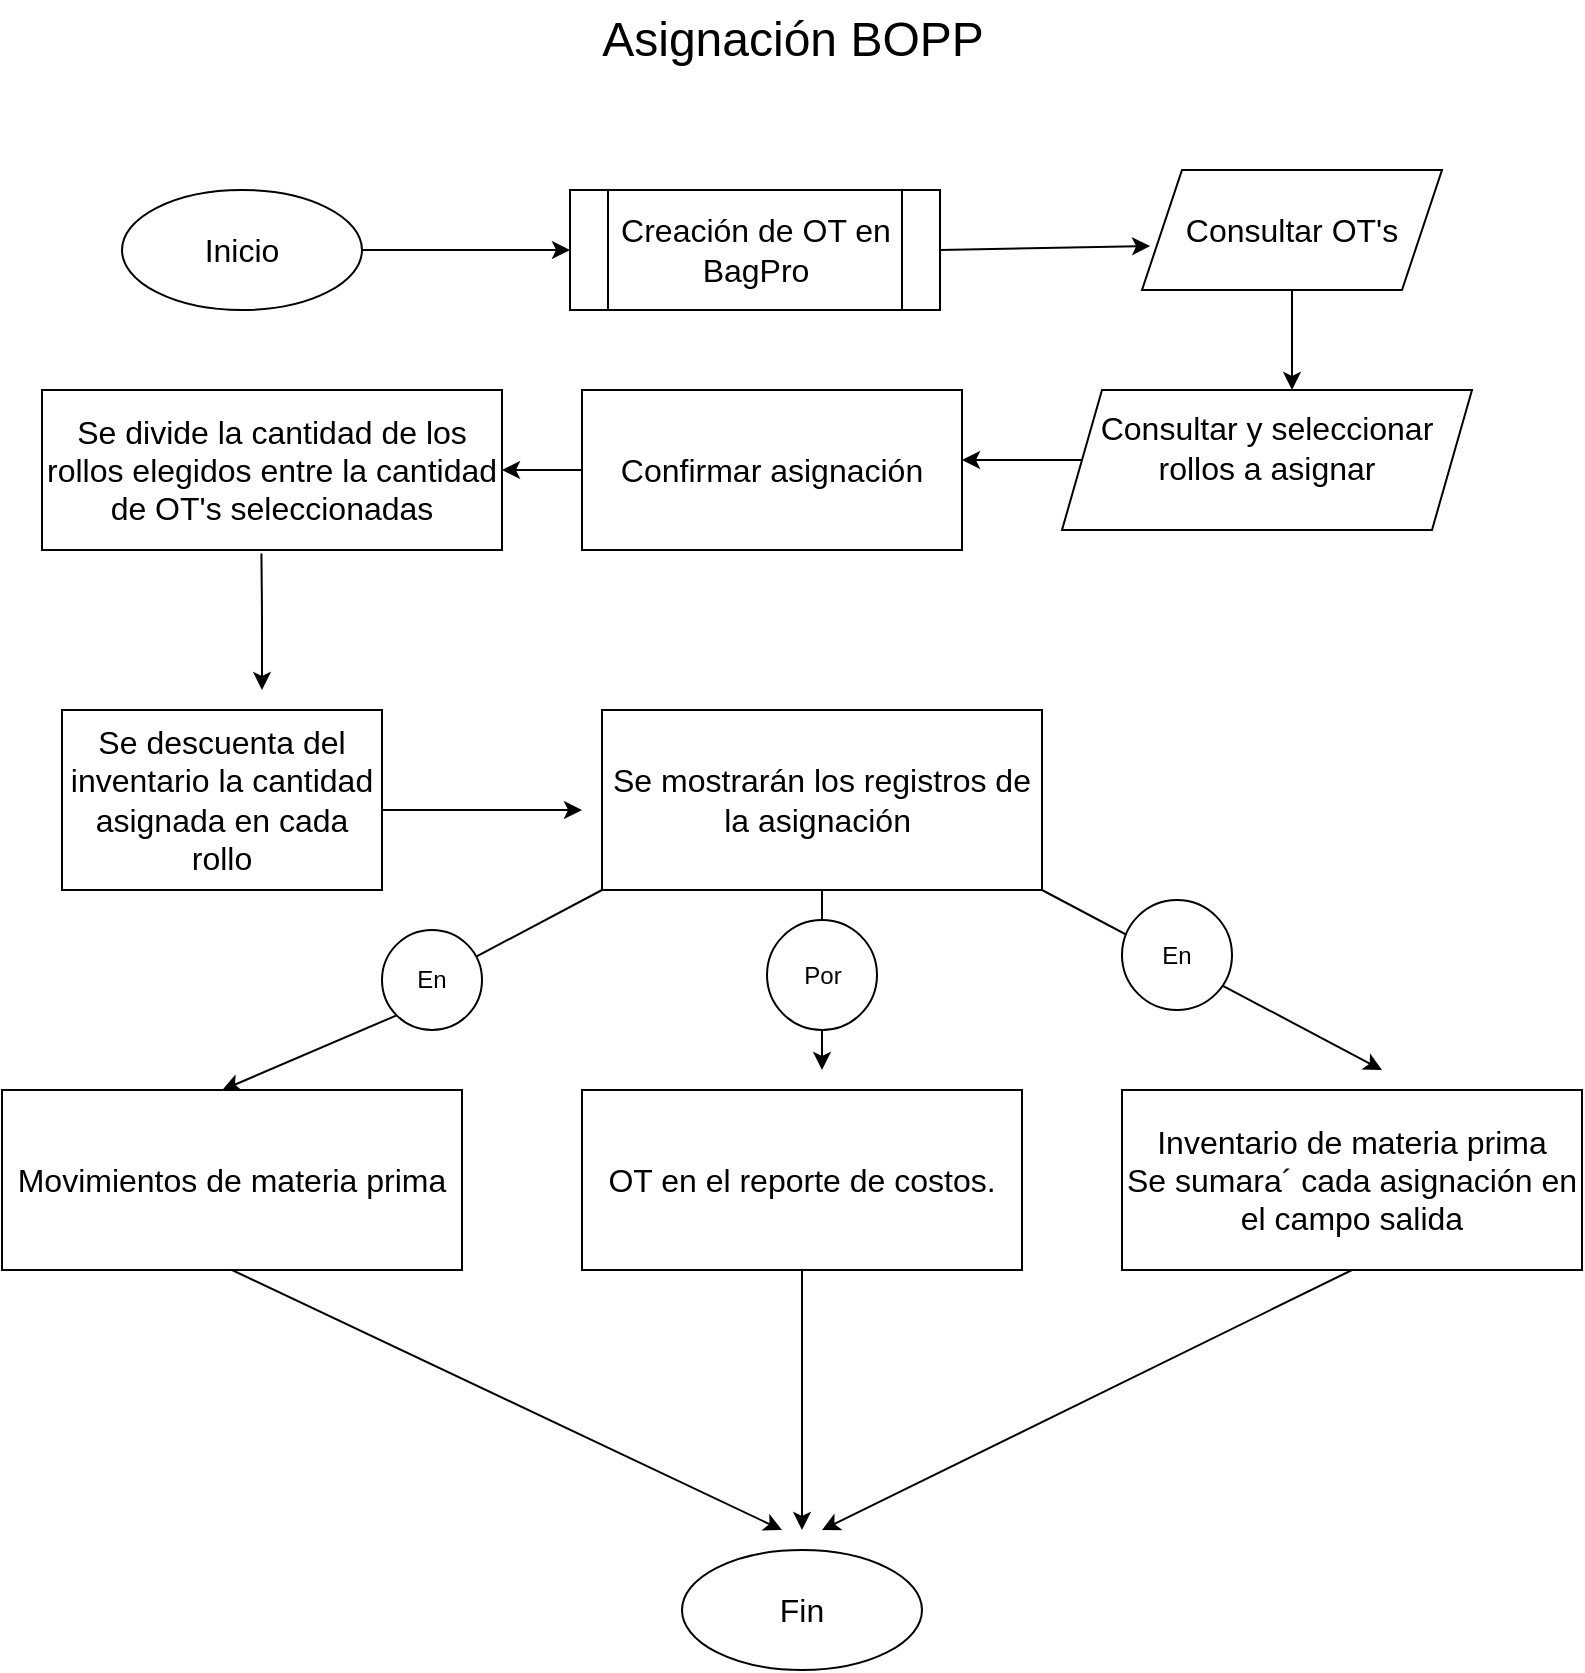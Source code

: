 <mxfile>
    <diagram id="N7pTSZQTABY566KgEg4o" name="Page-1">
        <mxGraphModel dx="1086" dy="678" grid="1" gridSize="10" guides="1" tooltips="1" connect="1" arrows="1" fold="1" page="1" pageScale="1" pageWidth="850" pageHeight="1100" math="0" shadow="0">
            <root>
                <mxCell id="0"/>
                <mxCell id="1" parent="0"/>
                <mxCell id="2" value="Asignación BOPP" style="text;html=1;align=center;verticalAlign=middle;resizable=0;points=[];autosize=1;strokeColor=none;fillColor=none;fontSize=24;" parent="1" vertex="1">
                    <mxGeometry x="320" y="35" width="210" height="40" as="geometry"/>
                </mxCell>
                <mxCell id="7" style="edgeStyle=none;html=1;exitX=1;exitY=0.5;exitDx=0;exitDy=0;entryX=0;entryY=0.5;entryDx=0;entryDy=0;fontSize=16;" parent="1" source="3" target="6" edge="1">
                    <mxGeometry relative="1" as="geometry">
                        <mxPoint x="264" y="160" as="sourcePoint"/>
                    </mxGeometry>
                </mxCell>
                <mxCell id="3" value="Inicio" style="ellipse;whiteSpace=wrap;html=1;fontSize=16;" parent="1" vertex="1">
                    <mxGeometry x="90" y="130" width="120" height="60" as="geometry"/>
                </mxCell>
                <mxCell id="8" style="edgeStyle=none;html=1;exitX=1;exitY=0.5;exitDx=0;exitDy=0;fontSize=16;entryX=0.027;entryY=0.633;entryDx=0;entryDy=0;entryPerimeter=0;" parent="1" source="6" target="9" edge="1">
                    <mxGeometry relative="1" as="geometry">
                        <mxPoint x="554" y="160" as="targetPoint"/>
                    </mxGeometry>
                </mxCell>
                <mxCell id="6" value="Creación de OT en BagPro" style="shape=process;whiteSpace=wrap;html=1;backgroundOutline=1;fontSize=16;" parent="1" vertex="1">
                    <mxGeometry x="314" y="130" width="185" height="60" as="geometry"/>
                </mxCell>
                <mxCell id="13" style="edgeStyle=none;html=1;exitX=0.5;exitY=1;exitDx=0;exitDy=0;fontSize=16;" parent="1" source="9" edge="1">
                    <mxGeometry relative="1" as="geometry">
                        <mxPoint x="675" y="230" as="targetPoint"/>
                    </mxGeometry>
                </mxCell>
                <mxCell id="9" value="&lt;br&gt;Consultar OT's&lt;br&gt;&amp;nbsp;" style="shape=parallelogram;perimeter=parallelogramPerimeter;whiteSpace=wrap;html=1;fixedSize=1;fontSize=16;" parent="1" vertex="1">
                    <mxGeometry x="600" y="120" width="150" height="60" as="geometry"/>
                </mxCell>
                <mxCell id="18" style="edgeStyle=none;html=1;exitX=0;exitY=0.5;exitDx=0;exitDy=0;fontSize=16;" parent="1" source="12" edge="1">
                    <mxGeometry relative="1" as="geometry">
                        <mxPoint x="510" y="265" as="targetPoint"/>
                    </mxGeometry>
                </mxCell>
                <mxCell id="12" value="Consultar y seleccionar rollos a asignar&lt;br&gt;&amp;nbsp;" style="shape=parallelogram;perimeter=parallelogramPerimeter;whiteSpace=wrap;html=1;fixedSize=1;fontSize=16;verticalAlign=bottom;" parent="1" vertex="1">
                    <mxGeometry x="560" y="230" width="205" height="70" as="geometry"/>
                </mxCell>
                <mxCell id="16" style="edgeStyle=none;html=1;exitX=0.477;exitY=1.022;exitDx=0;exitDy=0;fontSize=16;exitPerimeter=0;" parent="1" source="15" edge="1">
                    <mxGeometry relative="1" as="geometry">
                        <mxPoint x="160" y="380" as="targetPoint"/>
                        <Array as="points">
                            <mxPoint x="160" y="340"/>
                        </Array>
                    </mxGeometry>
                </mxCell>
                <mxCell id="15" value="Se divide la cantidad de los rollos elegidos entre la cantidad de OT's seleccionadas" style="rounded=0;whiteSpace=wrap;html=1;fontSize=16;" parent="1" vertex="1">
                    <mxGeometry x="50" y="230" width="230" height="80" as="geometry"/>
                </mxCell>
                <mxCell id="20" style="edgeStyle=none;html=1;fontSize=16;" parent="1" edge="1">
                    <mxGeometry relative="1" as="geometry">
                        <mxPoint x="320" y="440" as="targetPoint"/>
                        <mxPoint x="220" y="440" as="sourcePoint"/>
                    </mxGeometry>
                </mxCell>
                <mxCell id="27" style="edgeStyle=none;html=1;exitX=0.5;exitY=1;exitDx=0;exitDy=0;fontSize=16;" parent="1" source="22" edge="1">
                    <mxGeometry relative="1" as="geometry">
                        <mxPoint x="440" y="570" as="targetPoint"/>
                    </mxGeometry>
                </mxCell>
                <mxCell id="29" style="edgeStyle=none;html=1;fontSize=16;exitX=0;exitY=1;exitDx=0;exitDy=0;startArrow=none;" parent="1" source="38" edge="1">
                    <mxGeometry relative="1" as="geometry">
                        <mxPoint x="140.143" y="580" as="targetPoint"/>
                        <mxPoint x="290" y="480" as="sourcePoint"/>
                    </mxGeometry>
                </mxCell>
                <mxCell id="17" value="Se descuenta del inventario la cantidad asignada en cada rollo" style="rounded=0;whiteSpace=wrap;html=1;fontSize=16;" parent="1" vertex="1">
                    <mxGeometry x="60" y="390" width="160" height="90" as="geometry"/>
                </mxCell>
                <mxCell id="31" style="edgeStyle=none;html=1;exitX=1;exitY=1;exitDx=0;exitDy=0;fontSize=16;" parent="1" source="22" edge="1">
                    <mxGeometry relative="1" as="geometry">
                        <mxPoint x="720" y="570" as="targetPoint"/>
                    </mxGeometry>
                </mxCell>
                <mxCell id="22" value="Se mostrarán los registros de la asignación&amp;nbsp;" style="rounded=0;whiteSpace=wrap;html=1;fontSize=16;" parent="1" vertex="1">
                    <mxGeometry x="330" y="390" width="220" height="90" as="geometry"/>
                </mxCell>
                <mxCell id="25" style="edgeStyle=none;html=1;exitX=0;exitY=0.5;exitDx=0;exitDy=0;fontSize=16;entryX=1;entryY=0.5;entryDx=0;entryDy=0;" parent="1" source="24" target="15" edge="1">
                    <mxGeometry relative="1" as="geometry">
                        <mxPoint x="290" y="270" as="targetPoint"/>
                    </mxGeometry>
                </mxCell>
                <mxCell id="24" value="Confirmar asignación" style="rounded=0;whiteSpace=wrap;html=1;fontSize=16;" parent="1" vertex="1">
                    <mxGeometry x="320" y="230" width="190" height="80" as="geometry"/>
                </mxCell>
                <mxCell id="34" style="edgeStyle=none;html=1;exitX=0.5;exitY=1;exitDx=0;exitDy=0;" edge="1" parent="1" source="28">
                    <mxGeometry relative="1" as="geometry">
                        <mxPoint x="430" y="800" as="targetPoint"/>
                    </mxGeometry>
                </mxCell>
                <mxCell id="28" value="OT en el reporte de costos." style="rounded=0;whiteSpace=wrap;html=1;fontSize=16;" parent="1" vertex="1">
                    <mxGeometry x="320" y="580" width="220" height="90" as="geometry"/>
                </mxCell>
                <mxCell id="33" style="edgeStyle=none;html=1;exitX=0.5;exitY=1;exitDx=0;exitDy=0;" edge="1" parent="1" source="30">
                    <mxGeometry relative="1" as="geometry">
                        <mxPoint x="420" y="800" as="targetPoint"/>
                    </mxGeometry>
                </mxCell>
                <mxCell id="30" value="Movimientos de materia prima" style="rounded=0;whiteSpace=wrap;html=1;fontSize=16;" parent="1" vertex="1">
                    <mxGeometry x="30" y="580" width="230" height="90" as="geometry"/>
                </mxCell>
                <mxCell id="35" style="edgeStyle=none;html=1;exitX=0.5;exitY=1;exitDx=0;exitDy=0;" edge="1" parent="1" source="32">
                    <mxGeometry relative="1" as="geometry">
                        <mxPoint x="440" y="800" as="targetPoint"/>
                    </mxGeometry>
                </mxCell>
                <mxCell id="32" value="Inventario de materia prima&lt;br&gt;Se sumara´ cada asignación en el campo salida" style="rounded=0;whiteSpace=wrap;html=1;fontSize=16;" parent="1" vertex="1">
                    <mxGeometry x="590" y="580" width="230" height="90" as="geometry"/>
                </mxCell>
                <mxCell id="37" value="Fin" style="ellipse;whiteSpace=wrap;html=1;fontSize=16;" vertex="1" parent="1">
                    <mxGeometry x="370" y="810" width="120" height="60" as="geometry"/>
                </mxCell>
                <mxCell id="39" value="" style="edgeStyle=none;html=1;fontSize=16;exitX=0;exitY=1;exitDx=0;exitDy=0;endArrow=none;" edge="1" parent="1" source="22" target="38">
                    <mxGeometry relative="1" as="geometry">
                        <mxPoint x="140.143" y="580" as="targetPoint"/>
                        <mxPoint x="330" y="480" as="sourcePoint"/>
                    </mxGeometry>
                </mxCell>
                <mxCell id="38" value="En" style="ellipse;whiteSpace=wrap;html=1;aspect=fixed;" vertex="1" parent="1">
                    <mxGeometry x="220" y="500" width="50" height="50" as="geometry"/>
                </mxCell>
                <mxCell id="40" value="En" style="ellipse;whiteSpace=wrap;html=1;aspect=fixed;" vertex="1" parent="1">
                    <mxGeometry x="590" y="485" width="55" height="55" as="geometry"/>
                </mxCell>
                <mxCell id="41" value="Por" style="ellipse;whiteSpace=wrap;html=1;aspect=fixed;" vertex="1" parent="1">
                    <mxGeometry x="412.5" y="495" width="55" height="55" as="geometry"/>
                </mxCell>
            </root>
        </mxGraphModel>
    </diagram>
</mxfile>